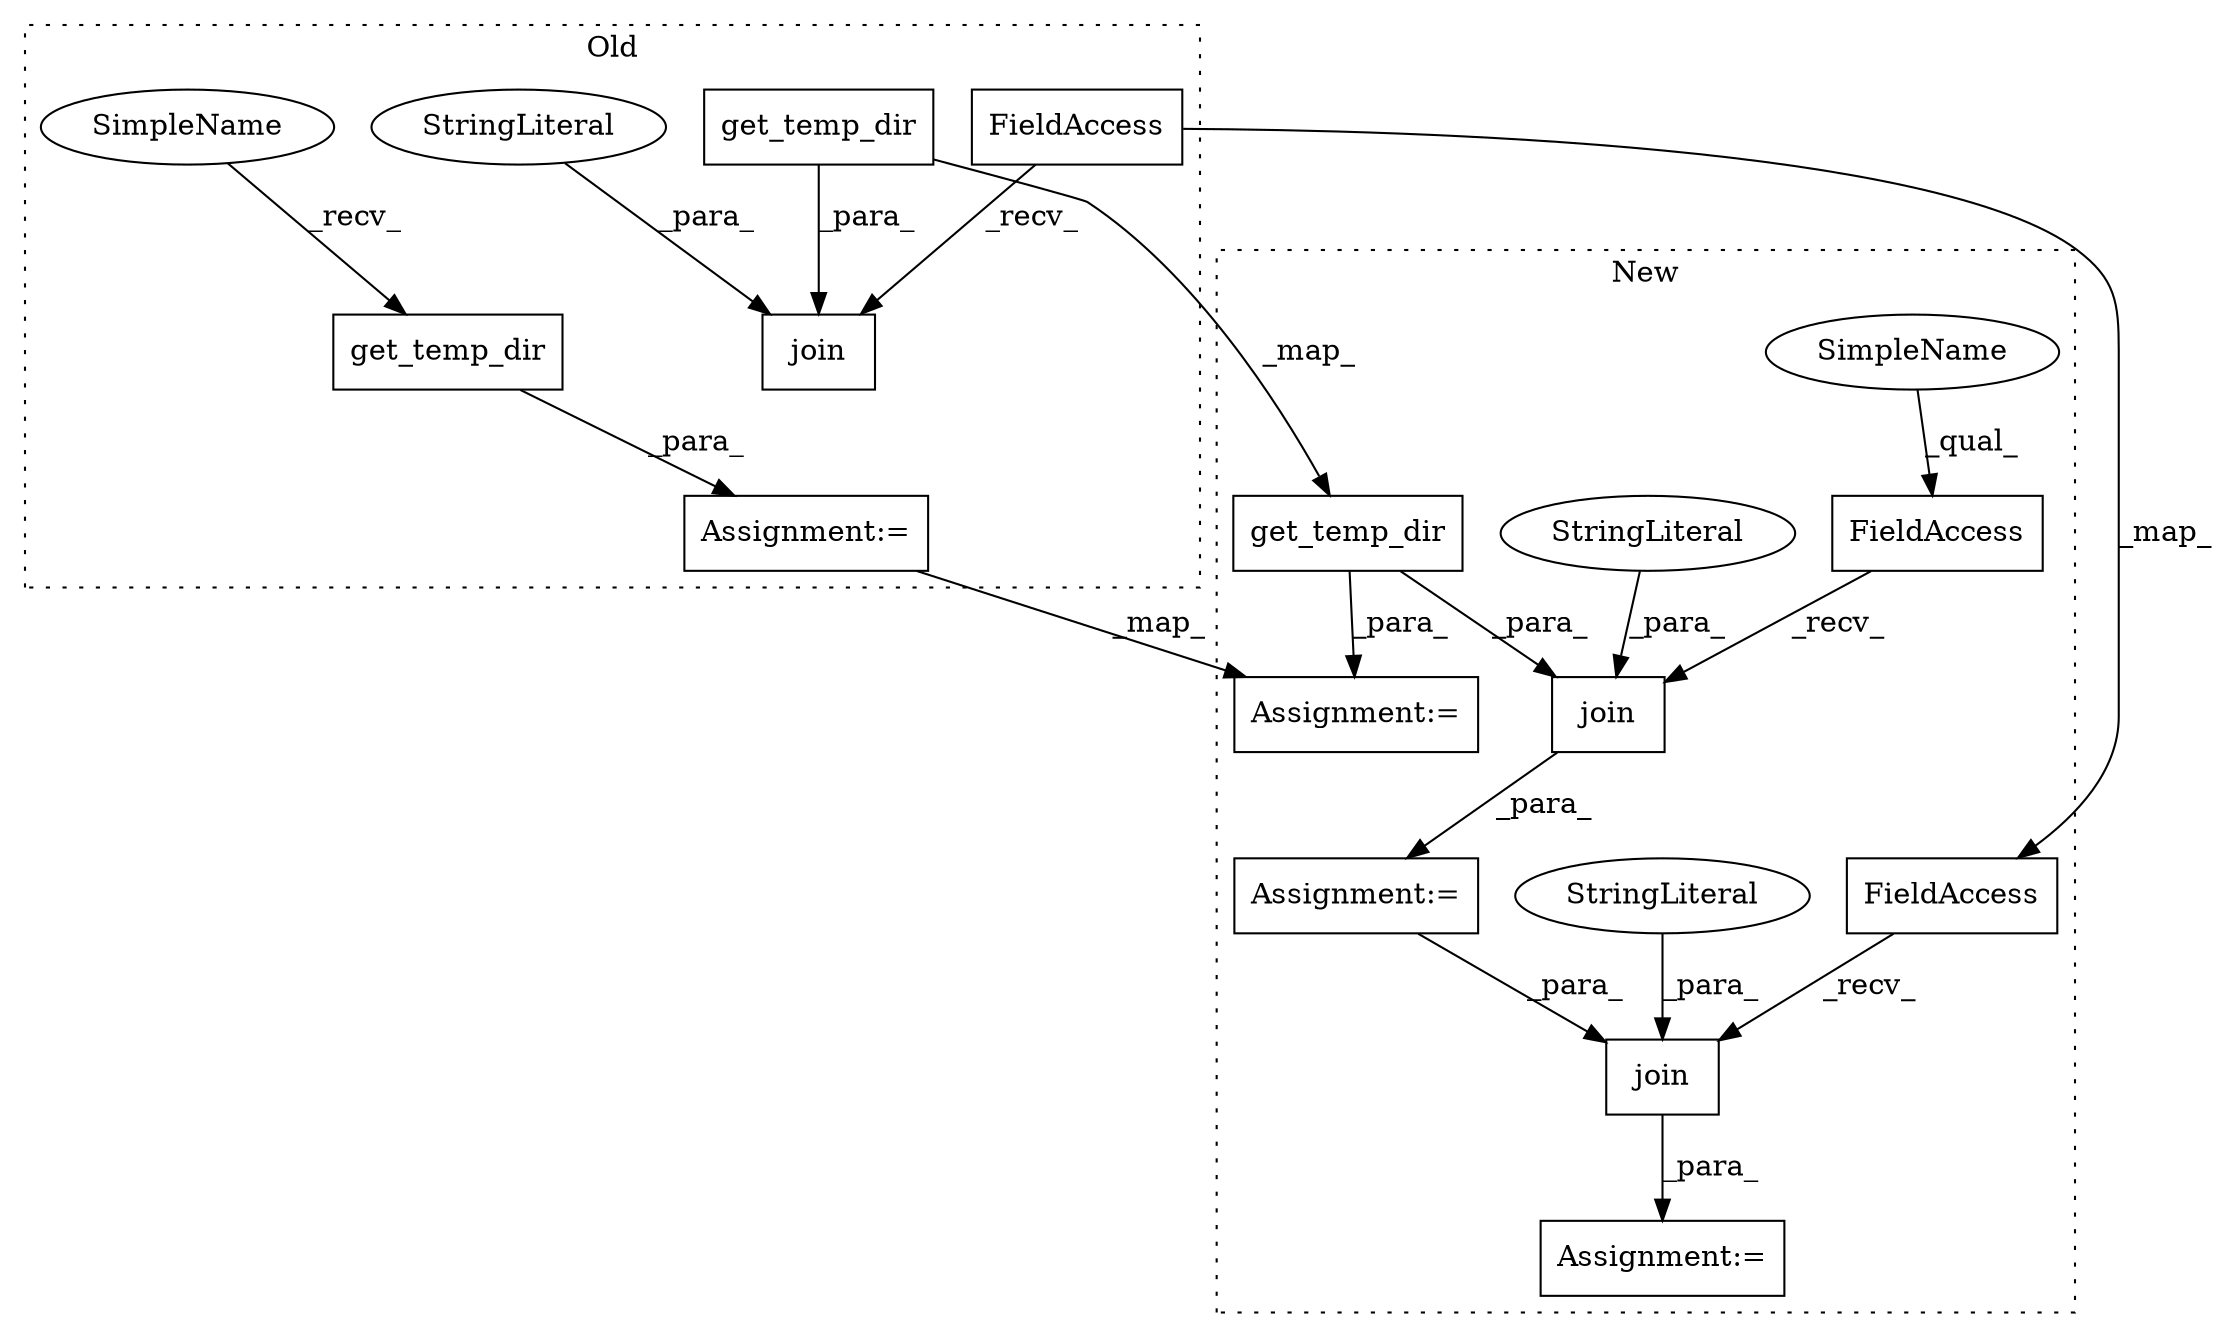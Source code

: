 digraph G {
subgraph cluster0 {
1 [label="get_temp_dir" a="32" s="11054" l="14" shape="box"];
5 [label="get_temp_dir" a="32" s="10915" l="14" shape="box"];
7 [label="join" a="32" s="10905,10942" l="5,1" shape="box"];
9 [label="FieldAccess" a="22" s="10897" l="7" shape="box"];
14 [label="StringLiteral" a="45" s="10930" l="12" shape="ellipse"];
16 [label="Assignment:=" a="7" s="11035" l="1" shape="box"];
18 [label="SimpleName" a="42" s="11049" l="4" shape="ellipse"];
label = "Old";
style="dotted";
}
subgraph cluster1 {
2 [label="join" a="32" s="11270,11291" l="5,1" shape="box"];
3 [label="FieldAccess" a="22" s="11262" l="7" shape="box"];
4 [label="join" a="32" s="11327,11376" l="5,1" shape="box"];
6 [label="get_temp_dir" a="32" s="11084" l="14" shape="box"];
8 [label="FieldAccess" a="22" s="11319" l="7" shape="box"];
10 [label="Assignment:=" a="7" s="11318" l="1" shape="box"];
11 [label="Assignment:=" a="7" s="11261" l="1" shape="box"];
12 [label="StringLiteral" a="45" s="11349" l="27" shape="ellipse"];
13 [label="StringLiteral" a="45" s="11283" l="8" shape="ellipse"];
15 [label="Assignment:=" a="7" s="11129" l="1" shape="box"];
17 [label="SimpleName" a="42" s="11262" l="2" shape="ellipse"];
label = "New";
style="dotted";
}
1 -> 16 [label="_para_"];
2 -> 11 [label="_para_"];
3 -> 2 [label="_recv_"];
4 -> 10 [label="_para_"];
5 -> 7 [label="_para_"];
5 -> 6 [label="_map_"];
6 -> 2 [label="_para_"];
6 -> 15 [label="_para_"];
8 -> 4 [label="_recv_"];
9 -> 8 [label="_map_"];
9 -> 7 [label="_recv_"];
11 -> 4 [label="_para_"];
12 -> 4 [label="_para_"];
13 -> 2 [label="_para_"];
14 -> 7 [label="_para_"];
16 -> 15 [label="_map_"];
17 -> 3 [label="_qual_"];
18 -> 1 [label="_recv_"];
}
